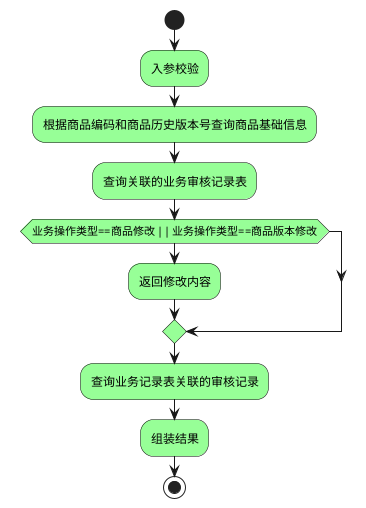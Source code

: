 @startuml
'https://plantuml.com/activity-diagram-beta

skinparam Activity {
	BorderColor Black
	BackgroundColor PHYSICAL
}

start
:入参校验;
:根据商品编码和商品历史版本号查询商品基础信息;
:查询关联的业务审核记录表;
if(业务操作类型==商品修改 || 业务操作类型==商品版本修改)
:返回修改内容;
endif
:查询业务记录表关联的审核记录;
:组装结果;
stop

@enduml
